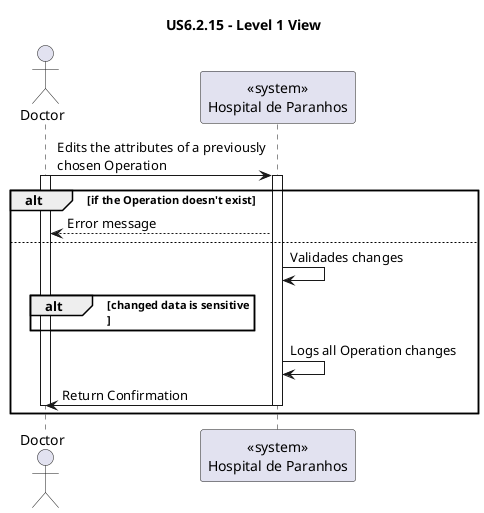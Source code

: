 ' 
' User Story: As a **Doctor**, I want to update an operation requisition, so that the Patient has access to the necessary healthcare.
'
' Acceptance Criteria:
' 
' - Doctors can **search for an operation** to edit.
' - Editable fields include priority, date and time.
' - The system logs all profile changes for auditing purposes.

@startuml

title US6.2.15 - Level 1 View

actor Doctor as U
participant "<<system>>\nHospital de Paranhos" as web

U -> web : Edits the attributes of a previously\nchosen Operation
activate U
activate web
alt if the Operation doesn't exist
web --> U : Error message
else 
web -> web : Validades changes
alt changed data is sensitive\n
end
web -> web : Logs all Operation changes
web -> U : Return Confirmation
deactivate web
deactivate U
end



@enduml